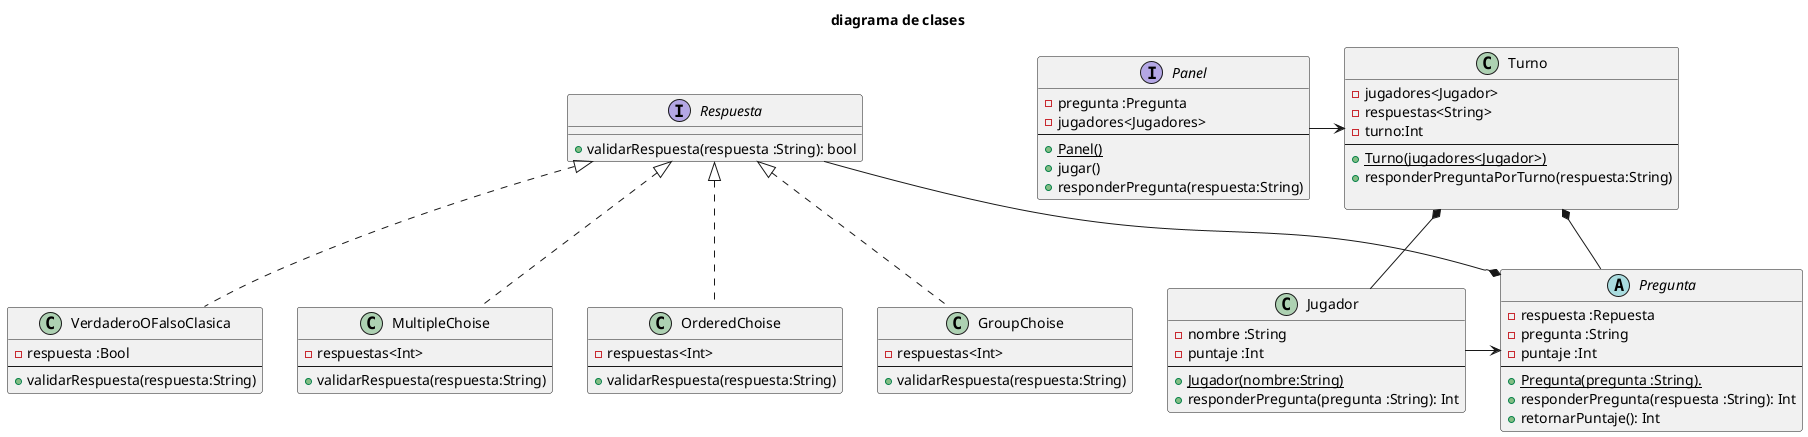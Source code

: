 @startuml diagrama de clases

title diagrama de clases

abstract Pregunta{
    - respuesta :Repuesta
    - pregunta :String
    - puntaje :Int
    ---
    {static}+ Pregunta(pregunta :String).
    + responderPregunta(respuesta :String): Int
    + retornarPuntaje(): Int
}

interface Respuesta{
    + validarRespuesta(respuesta :String): bool
}

class VerdaderoOFalsoClasica implements Respuesta{
    - respuesta :Bool
    ---
    + validarRespuesta(respuesta:String)
}

class MultipleChoise implements Respuesta{
    - respuestas<Int>
    ---
    + validarRespuesta(respuesta:String)
}

class OrderedChoise implements Respuesta{
    - respuestas<Int>
    ---
    + validarRespuesta(respuesta:String)
}

class GroupChoise implements Respuesta{
    - respuestas<Int>
    ---
    + validarRespuesta(respuesta:String)
}

class Jugador{
    - nombre :String
    - puntaje :Int
    ---
    {static}+Jugador(nombre:String) 
    + responderPregunta(pregunta :String): Int
}

class Turno{
    - jugadores<Jugador>
    - respuestas<String>
    - turno:Int
    ---
    {static}+ Turno(jugadores<Jugador>)
    + responderPreguntaPorTurno(respuesta:String)

}

interface Panel{
    - pregunta :Pregunta
    - jugadores<Jugadores>
    ---
    {static}+Panel()
    + jugar()
    + responderPregunta(respuesta:String)
}



Jugador -> Pregunta
Respuesta --* Pregunta
Turno *-- Pregunta
Turno *-- Jugador
Panel -> Turno



@enduml